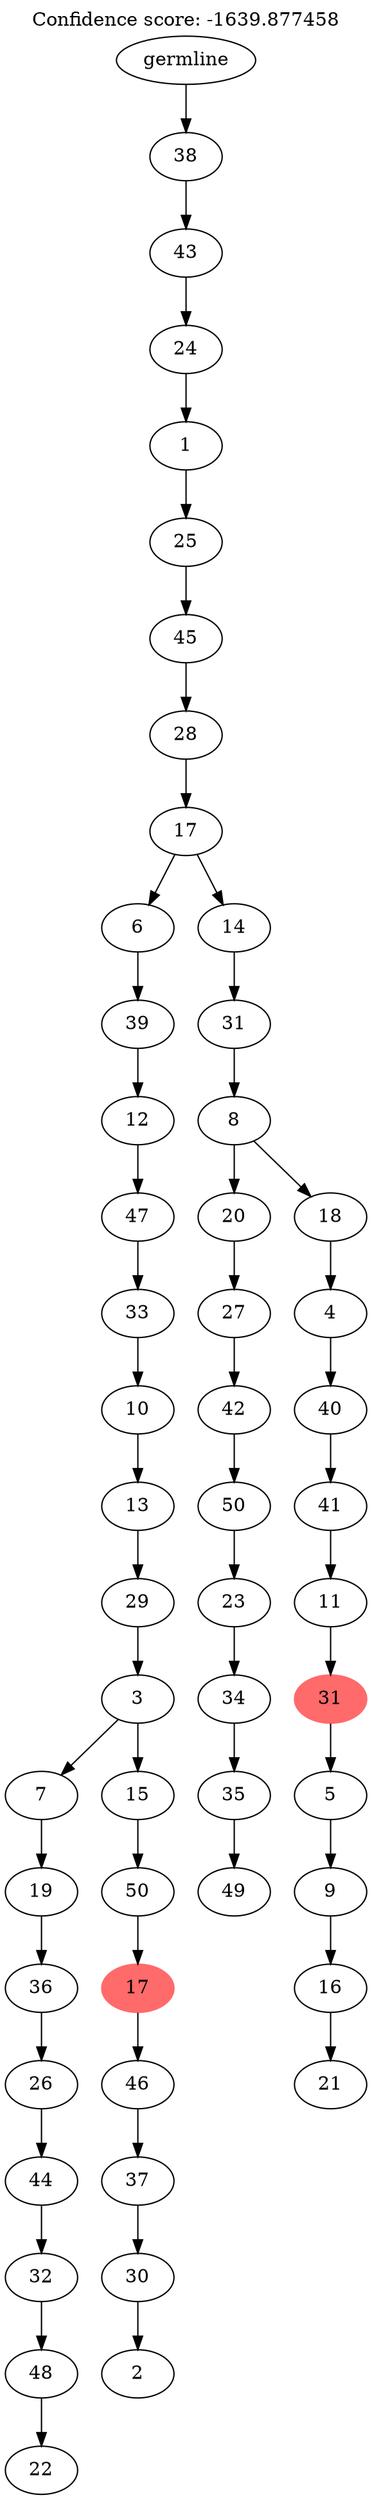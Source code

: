 digraph g {
	"52" -> "53";
	"53" [label="22"];
	"51" -> "52";
	"52" [label="48"];
	"50" -> "51";
	"51" [label="32"];
	"49" -> "50";
	"50" [label="44"];
	"48" -> "49";
	"49" [label="26"];
	"47" -> "48";
	"48" [label="36"];
	"46" -> "47";
	"47" [label="19"];
	"44" -> "45";
	"45" [label="2"];
	"43" -> "44";
	"44" [label="30"];
	"42" -> "43";
	"43" [label="37"];
	"41" -> "42";
	"42" [label="46"];
	"40" -> "41";
	"41" [color=indianred1, style=filled, label="17"];
	"39" -> "40";
	"40" [label="50"];
	"38" -> "39";
	"39" [label="15"];
	"38" -> "46";
	"46" [label="7"];
	"37" -> "38";
	"38" [label="3"];
	"36" -> "37";
	"37" [label="29"];
	"35" -> "36";
	"36" [label="13"];
	"34" -> "35";
	"35" [label="10"];
	"33" -> "34";
	"34" [label="33"];
	"32" -> "33";
	"33" [label="47"];
	"31" -> "32";
	"32" [label="12"];
	"30" -> "31";
	"31" [label="39"];
	"28" -> "29";
	"29" [label="49"];
	"27" -> "28";
	"28" [label="35"];
	"26" -> "27";
	"27" [label="34"];
	"25" -> "26";
	"26" [label="23"];
	"24" -> "25";
	"25" [label="50"];
	"23" -> "24";
	"24" [label="42"];
	"22" -> "23";
	"23" [label="27"];
	"20" -> "21";
	"21" [label="21"];
	"19" -> "20";
	"20" [label="16"];
	"18" -> "19";
	"19" [label="9"];
	"17" -> "18";
	"18" [label="5"];
	"16" -> "17";
	"17" [color=indianred1, style=filled, label="31"];
	"15" -> "16";
	"16" [label="11"];
	"14" -> "15";
	"15" [label="41"];
	"13" -> "14";
	"14" [label="40"];
	"12" -> "13";
	"13" [label="4"];
	"11" -> "12";
	"12" [label="18"];
	"11" -> "22";
	"22" [label="20"];
	"10" -> "11";
	"11" [label="8"];
	"9" -> "10";
	"10" [label="31"];
	"8" -> "9";
	"9" [label="14"];
	"8" -> "30";
	"30" [label="6"];
	"7" -> "8";
	"8" [label="17"];
	"6" -> "7";
	"7" [label="28"];
	"5" -> "6";
	"6" [label="45"];
	"4" -> "5";
	"5" [label="25"];
	"3" -> "4";
	"4" [label="1"];
	"2" -> "3";
	"3" [label="24"];
	"1" -> "2";
	"2" [label="43"];
	"0" -> "1";
	"1" [label="38"];
	"0" [label="germline"];
	labelloc="t";
	label="Confidence score: -1639.877458";
}
